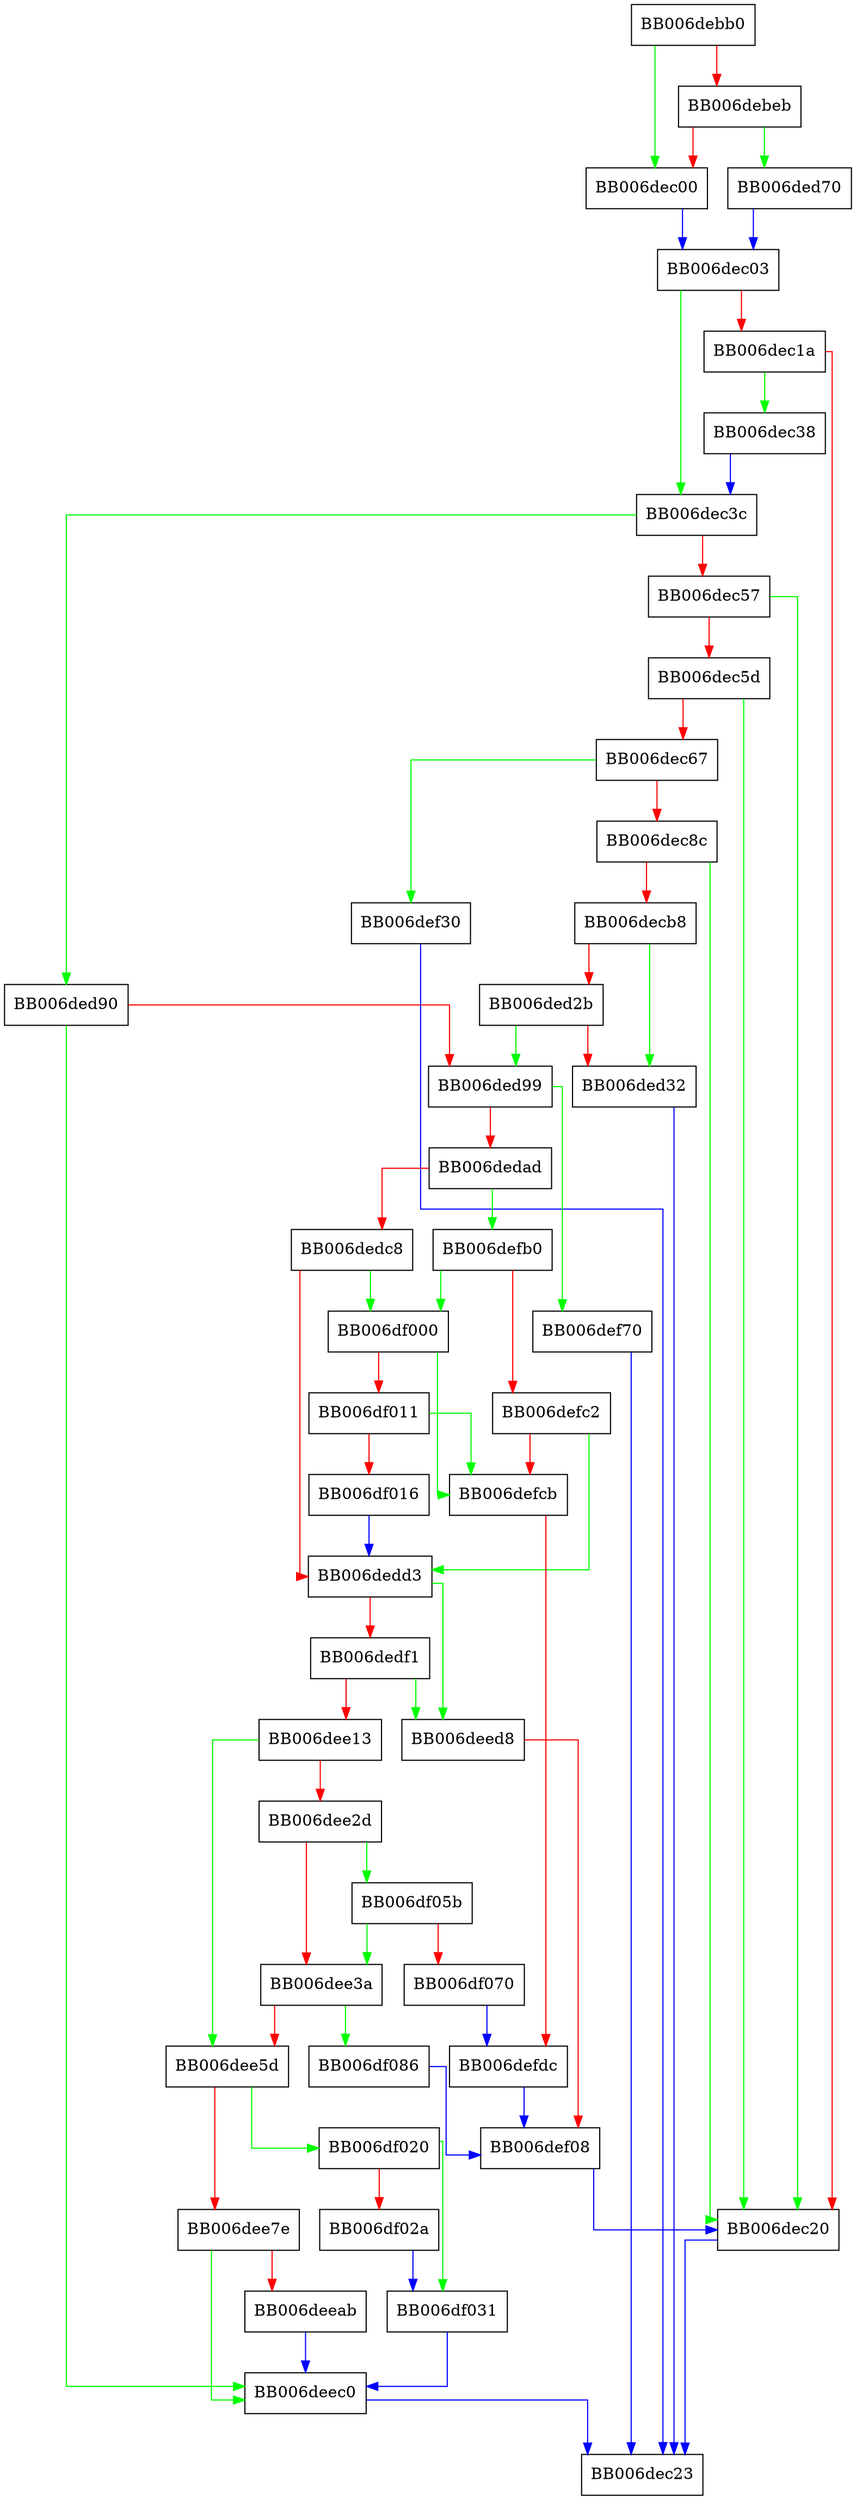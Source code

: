digraph drbg_ctr_set_ctx_params_locked {
  node [shape="box"];
  graph [splines=ortho];
  BB006debb0 -> BB006dec00 [color="green"];
  BB006debb0 -> BB006debeb [color="red"];
  BB006debeb -> BB006ded70 [color="green"];
  BB006debeb -> BB006dec00 [color="red"];
  BB006dec00 -> BB006dec03 [color="blue"];
  BB006dec03 -> BB006dec3c [color="green"];
  BB006dec03 -> BB006dec1a [color="red"];
  BB006dec1a -> BB006dec38 [color="green"];
  BB006dec1a -> BB006dec20 [color="red"];
  BB006dec20 -> BB006dec23 [color="blue"];
  BB006dec38 -> BB006dec3c [color="blue"];
  BB006dec3c -> BB006ded90 [color="green"];
  BB006dec3c -> BB006dec57 [color="red"];
  BB006dec57 -> BB006dec20 [color="green"];
  BB006dec57 -> BB006dec5d [color="red"];
  BB006dec5d -> BB006dec20 [color="green"];
  BB006dec5d -> BB006dec67 [color="red"];
  BB006dec67 -> BB006def30 [color="green"];
  BB006dec67 -> BB006dec8c [color="red"];
  BB006dec8c -> BB006dec20 [color="green"];
  BB006dec8c -> BB006decb8 [color="red"];
  BB006decb8 -> BB006ded32 [color="green"];
  BB006decb8 -> BB006ded2b [color="red"];
  BB006ded2b -> BB006ded99 [color="green"];
  BB006ded2b -> BB006ded32 [color="red"];
  BB006ded32 -> BB006dec23 [color="blue"];
  BB006ded70 -> BB006dec03 [color="blue"];
  BB006ded90 -> BB006deec0 [color="green"];
  BB006ded90 -> BB006ded99 [color="red"];
  BB006ded99 -> BB006def70 [color="green"];
  BB006ded99 -> BB006dedad [color="red"];
  BB006dedad -> BB006defb0 [color="green"];
  BB006dedad -> BB006dedc8 [color="red"];
  BB006dedc8 -> BB006df000 [color="green"];
  BB006dedc8 -> BB006dedd3 [color="red"];
  BB006dedd3 -> BB006deed8 [color="green"];
  BB006dedd3 -> BB006dedf1 [color="red"];
  BB006dedf1 -> BB006deed8 [color="green"];
  BB006dedf1 -> BB006dee13 [color="red"];
  BB006dee13 -> BB006dee5d [color="green"];
  BB006dee13 -> BB006dee2d [color="red"];
  BB006dee2d -> BB006df05b [color="green"];
  BB006dee2d -> BB006dee3a [color="red"];
  BB006dee3a -> BB006df086 [color="green"];
  BB006dee3a -> BB006dee5d [color="red"];
  BB006dee5d -> BB006df020 [color="green"];
  BB006dee5d -> BB006dee7e [color="red"];
  BB006dee7e -> BB006deec0 [color="green"];
  BB006dee7e -> BB006deeab [color="red"];
  BB006deeab -> BB006deec0 [color="blue"];
  BB006deec0 -> BB006dec23 [color="blue"];
  BB006deed8 -> BB006def08 [color="red"];
  BB006def08 -> BB006dec20 [color="blue"];
  BB006def30 -> BB006dec23 [color="blue"];
  BB006def70 -> BB006dec23 [color="blue"];
  BB006defb0 -> BB006df000 [color="green"];
  BB006defb0 -> BB006defc2 [color="red"];
  BB006defc2 -> BB006dedd3 [color="green"];
  BB006defc2 -> BB006defcb [color="red"];
  BB006defcb -> BB006defdc [color="red"];
  BB006defdc -> BB006def08 [color="blue"];
  BB006df000 -> BB006defcb [color="green"];
  BB006df000 -> BB006df011 [color="red"];
  BB006df011 -> BB006defcb [color="green"];
  BB006df011 -> BB006df016 [color="red"];
  BB006df016 -> BB006dedd3 [color="blue"];
  BB006df020 -> BB006df031 [color="green"];
  BB006df020 -> BB006df02a [color="red"];
  BB006df02a -> BB006df031 [color="blue"];
  BB006df031 -> BB006deec0 [color="blue"];
  BB006df05b -> BB006dee3a [color="green"];
  BB006df05b -> BB006df070 [color="red"];
  BB006df070 -> BB006defdc [color="blue"];
  BB006df086 -> BB006def08 [color="blue"];
}